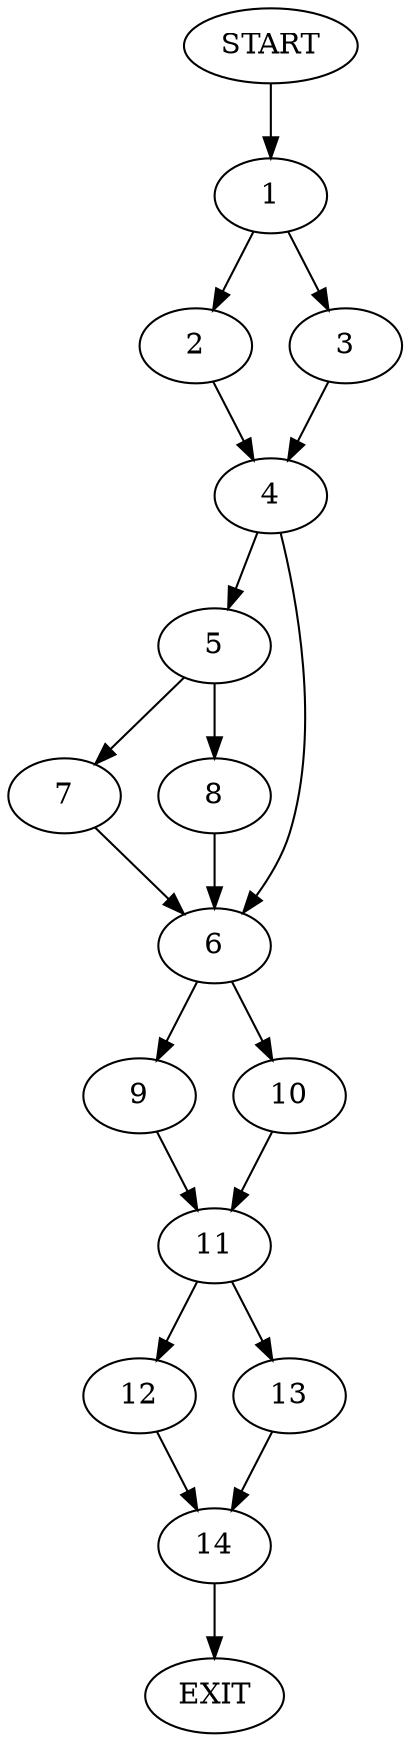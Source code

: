 digraph {
0 [label="START"]
15 [label="EXIT"]
0 -> 1
1 -> 2
1 -> 3
2 -> 4
3 -> 4
4 -> 5
4 -> 6
5 -> 7
5 -> 8
6 -> 9
6 -> 10
8 -> 6
7 -> 6
9 -> 11
10 -> 11
11 -> 12
11 -> 13
13 -> 14
12 -> 14
14 -> 15
}
